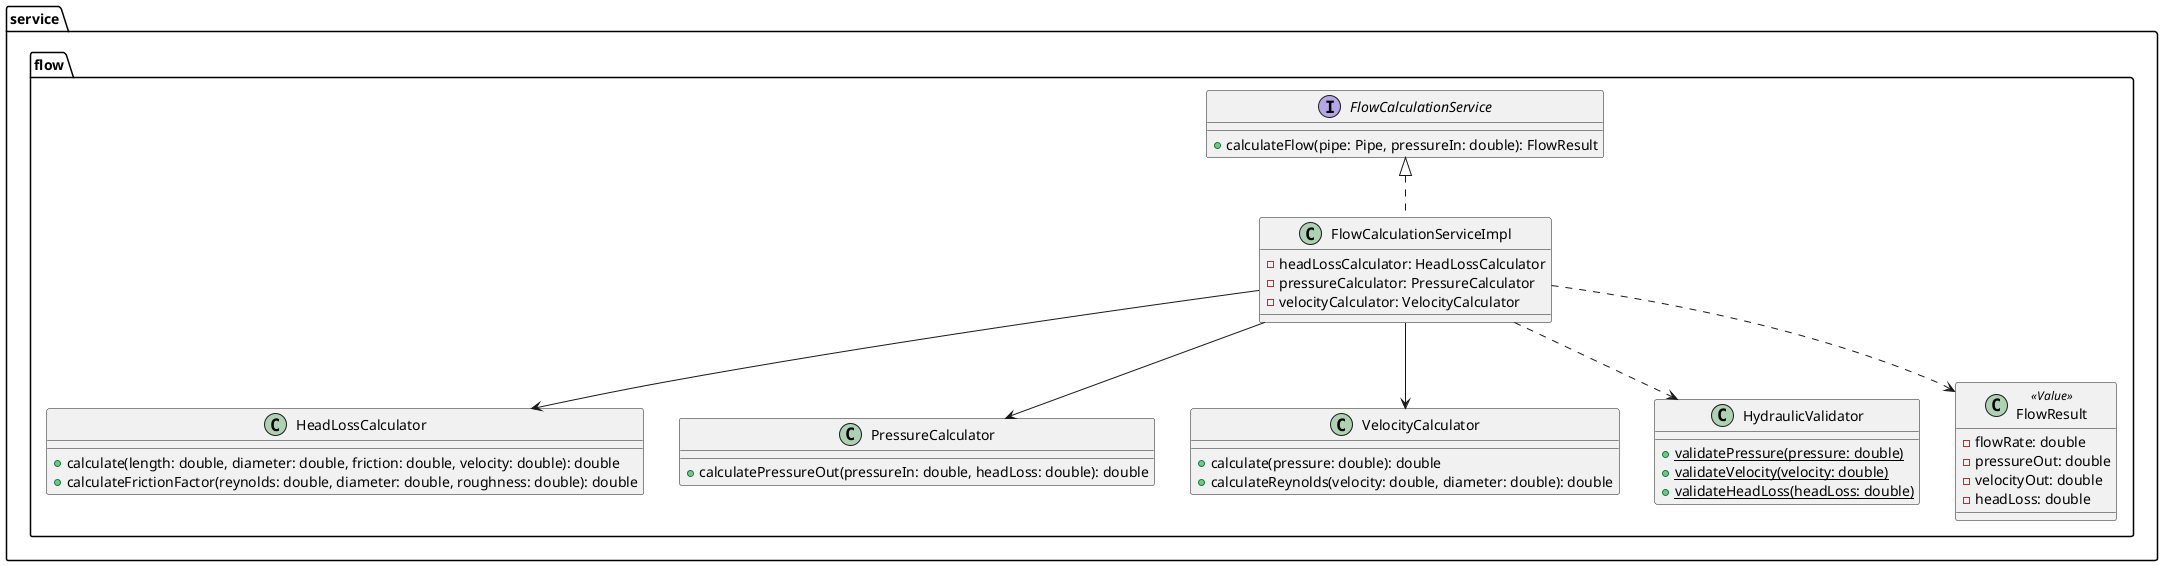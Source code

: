 @startuml Simulation Flow

package "service.flow" {
    interface FlowCalculationService {
        + calculateFlow(pipe: Pipe, pressureIn: double): FlowResult
    }

    class FlowCalculationServiceImpl {
        - headLossCalculator: HeadLossCalculator
        - pressureCalculator: PressureCalculator
        - velocityCalculator: VelocityCalculator
    }

    class HeadLossCalculator {
        + calculate(length: double, diameter: double, friction: double, velocity: double): double
        + calculateFrictionFactor(reynolds: double, diameter: double, roughness: double): double
    }

    class PressureCalculator {
        + calculatePressureOut(pressureIn: double, headLoss: double): double
    }

    class VelocityCalculator {
        + calculate(pressure: double): double
        + calculateReynolds(velocity: double, diameter: double): double
    }

    class HydraulicValidator {
        + {static} validatePressure(pressure: double)
        + {static} validateVelocity(velocity: double)
        + {static} validateHeadLoss(headLoss: double)
    }

    class FlowResult <<Value>> {
        - flowRate: double
        - pressureOut: double
        - velocityOut: double
        - headLoss: double
    }
}

FlowCalculationService <|.. FlowCalculationServiceImpl
FlowCalculationServiceImpl --> HeadLossCalculator
FlowCalculationServiceImpl --> PressureCalculator
FlowCalculationServiceImpl --> VelocityCalculator
FlowCalculationServiceImpl ..> HydraulicValidator
FlowCalculationServiceImpl ..> FlowResult

@enduml
